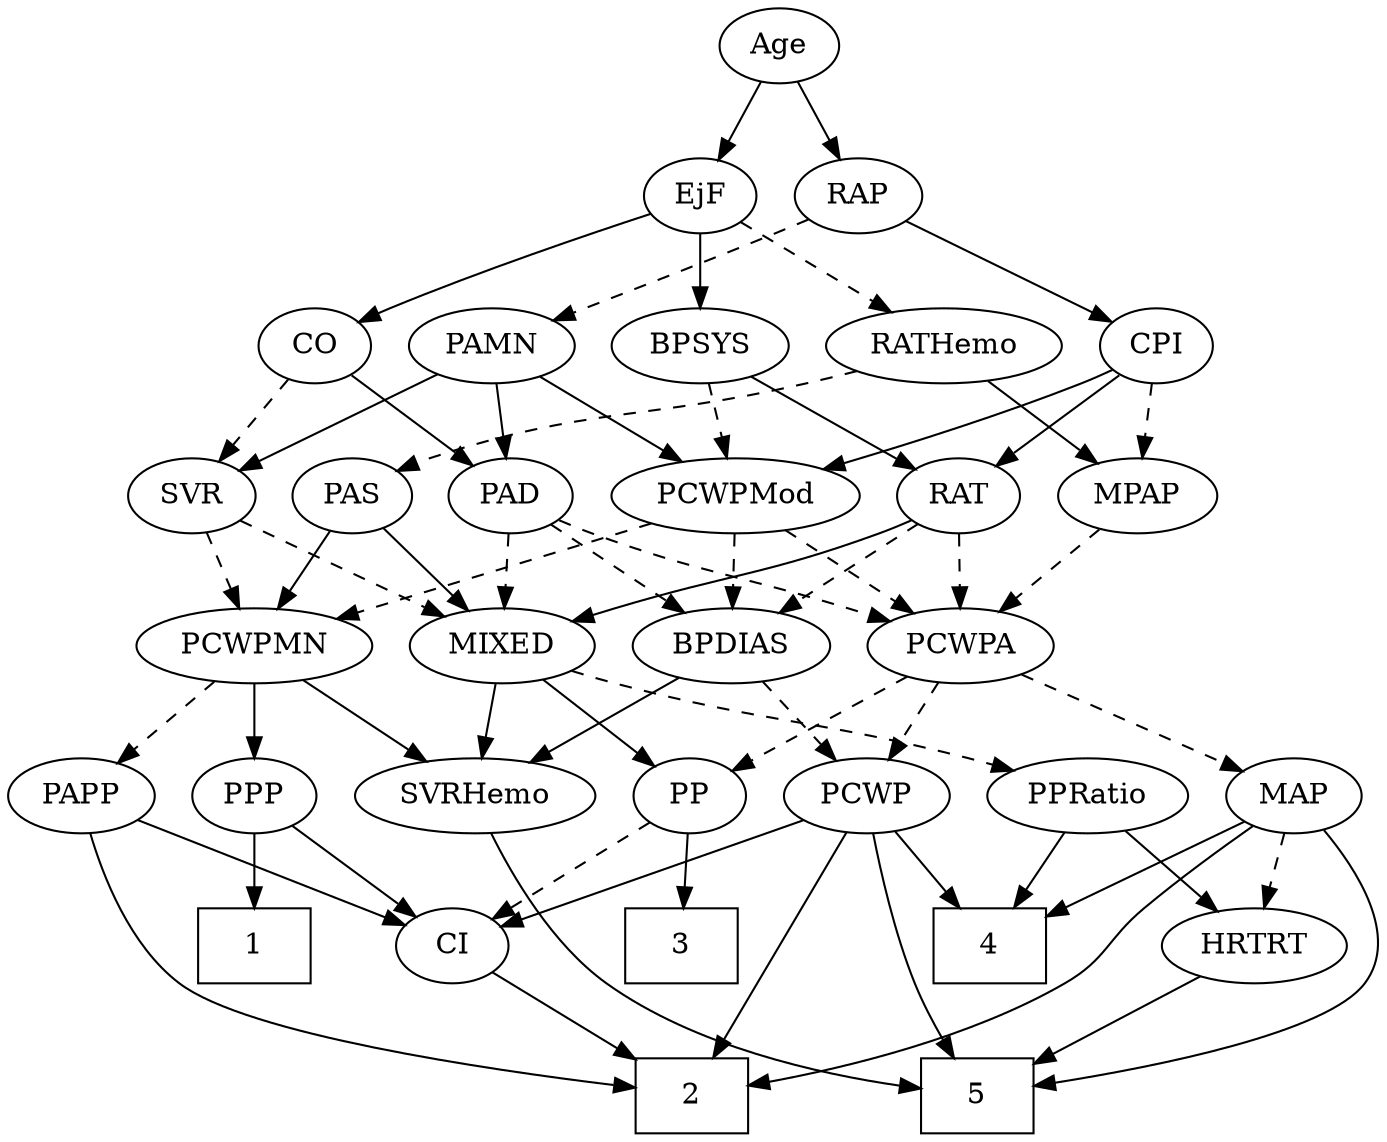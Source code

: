 strict digraph {
	graph [bb="0,0,614.81,540"];
	node [label="\N"];
	1	[height=0.5,
		pos="106.85,90",
		shape=box,
		width=0.75];
	2	[height=0.5,
		pos="293.85,18",
		shape=box,
		width=0.75];
	3	[height=0.5,
		pos="288.85,90",
		shape=box,
		width=0.75];
	4	[height=0.5,
		pos="436.85,90",
		shape=box,
		width=0.75];
	5	[height=0.5,
		pos="430.85,18",
		shape=box,
		width=0.75];
	Age	[height=0.5,
		pos="341.85,522",
		width=0.75];
	EjF	[height=0.5,
		pos="305.85,450",
		width=0.75];
	Age -> EjF	[pos="e,314.15,467.15 333.5,504.76 329.14,496.28 323.7,485.71 318.81,476.2",
		style=solid];
	RAP	[height=0.5,
		pos="378.85,450",
		width=0.77632];
	Age -> RAP	[pos="e,370.31,467.15 350.43,504.76 354.91,496.28 360.5,485.71 365.53,476.2",
		style=solid];
	BPSYS	[height=0.5,
		pos="305.85,378",
		width=1.0471];
	EjF -> BPSYS	[pos="e,305.85,396.1 305.85,431.7 305.85,423.98 305.85,414.71 305.85,406.11",
		style=solid];
	CO	[height=0.5,
		pos="132.85,378",
		width=0.75];
	EjF -> CO	[pos="e,154.05,389.32 282.37,440.5 254.92,430.44 208.22,412.89 168.85,396 167.04,395.22 165.18,394.41 163.32,393.58",
		style=solid];
	RATHemo	[height=0.5,
		pos="410.85,378",
		width=1.3721];
	EjF -> RATHemo	[pos="e,388.22,394.09 324.62,436.49 339.93,426.28 361.87,411.65 379.79,399.7",
		style=dashed];
	PAMN	[height=0.5,
		pos="213.85,378",
		width=1.011];
	RAP -> PAMN	[pos="e,241.44,390.07 356.6,438.61 351.76,436.4 346.64,434.09 341.85,432 311.36,418.69 276.44,404.29 250.79,393.86",
		style=dashed];
	CPI	[height=0.5,
		pos="504.85,378",
		width=0.75];
	RAP -> CPI	[pos="e,484.75,390.17 399.37,437.6 420.18,426.04 452.56,408.05 475.95,395.05",
		style=solid];
	MIXED	[height=0.5,
		pos="216.85,234",
		width=1.1193];
	SVRHemo	[height=0.5,
		pos="203.85,162",
		width=1.3902];
	MIXED -> SVRHemo	[pos="e,207.06,180.28 213.7,216.05 212.27,208.35 210.54,199.03 208.93,190.36",
		style=solid];
	PP	[height=0.5,
		pos="298.85,162",
		width=0.75];
	MIXED -> PP	[pos="e,282.76,176.74 234.64,217.81 246.5,207.69 262.22,194.27 275.14,183.24",
		style=solid];
	PPRatio	[height=0.5,
		pos="471.85,162",
		width=1.1013];
	MIXED -> PPRatio	[pos="e,441.95,173.94 247.37,222.08 253.77,219.94 260.5,217.81 266.85,216 335.29,196.52 354.47,199.69 422.85,180 425.96,179.1 429.17,178.12 \
432.38,177.1",
		style=dashed];
	MPAP	[height=0.5,
		pos="497.85,306",
		width=0.97491];
	PCWPA	[height=0.5,
		pos="419.85,234",
		width=1.1555];
	MPAP -> PCWPA	[pos="e,437.01,250.4 480.92,289.81 470.26,280.25 456.32,267.74 444.45,257.08",
		style=dashed];
	RAT	[height=0.5,
		pos="417.85,306",
		width=0.75827];
	BPSYS -> RAT	[pos="e,398.75,318.94 327.97,363.17 345.81,352.03 370.98,336.29 390.15,324.31",
		style=solid];
	PCWPMod	[height=0.5,
		pos="320.85,306",
		width=1.4443];
	BPSYS -> PCWPMod	[pos="e,317.15,324.28 309.48,360.05 311.15,352.26 313.17,342.82 315.04,334.08",
		style=dashed];
	PAD	[height=0.5,
		pos="221.85,306",
		width=0.79437];
	PAD -> MIXED	[pos="e,218.07,252.1 220.61,287.7 220.06,279.98 219.4,270.71 218.78,262.11",
		style=dashed];
	PAD -> PCWPA	[pos="e,388.02,245.62 244.19,294.55 249.3,292.29 254.73,289.99 259.85,288 307.42,269.56 320.42,268.07 368.85,252 371.95,250.97 375.15,\
249.91 378.38,248.83",
		style=dashed];
	BPDIAS	[height=0.5,
		pos="317.85,234",
		width=1.1735];
	PAD -> BPDIAS	[pos="e,297.54,249.8 239.9,291.83 253.74,281.74 273.11,267.62 289.08,255.98",
		style=dashed];
	CO -> PAD	[pos="e,204.57,320.58 149.59,363.83 162.84,353.41 181.57,338.68 196.64,326.83",
		style=solid];
	SVR	[height=0.5,
		pos="74.847,306",
		width=0.77632];
	CO -> SVR	[pos="e,87.408,322.16 120.26,361.81 112.59,352.55 102.62,340.52 93.982,330.09",
		style=dashed];
	PAS	[height=0.5,
		pos="147.85,306",
		width=0.75];
	PAS -> MIXED	[pos="e,201.13,250.95 162.14,290.5 171.29,281.22 183.37,268.97 193.84,258.34",
		style=solid];
	PCWPMN	[height=0.5,
		pos="108.85,234",
		width=1.3902];
	PAS -> PCWPMN	[pos="e,118.39,252.12 138.8,288.76 134.21,280.53 128.52,270.32 123.34,261.02",
		style=solid];
	PAMN -> PAD	[pos="e,219.89,324.1 215.82,359.7 216.71,351.98 217.77,342.71 218.75,334.11",
		style=solid];
	PAMN -> SVR	[pos="e,96.396,317.85 189.32,364.65 165.96,352.88 130.72,335.14 105.52,322.45",
		style=solid];
	PAMN -> PCWPMod	[pos="e,297.52,322.26 234.99,363.17 250.34,353.13 271.38,339.36 288.8,327.97",
		style=solid];
	RATHemo -> MPAP	[pos="e,479.67,321.63 430.59,361.12 442.79,351.29 458.6,338.58 471.82,327.94",
		style=solid];
	RATHemo -> PAS	[pos="e,168.45,317.73 374.14,365.79 367.1,363.77 359.77,361.75 352.85,360 278.39,341.19 256.61,348.56 183.85,324 181.93,323.35 179.98,\
322.63 178.04,321.86",
		style=dashed];
	CPI -> MPAP	[pos="e,499.56,324.1 503.12,359.7 502.35,351.98 501.42,342.71 500.56,334.11",
		style=dashed];
	CPI -> RAT	[pos="e,434.57,320.46 488.07,363.5 475.19,353.14 457.21,338.67 442.67,326.97",
		style=solid];
	CPI -> PCWPMod	[pos="e,357.41,318.99 483.68,366.59 478.85,364.32 473.7,362.01 468.85,360 435.2,346.07 396.43,332.27 367.01,322.24",
		style=solid];
	RAT -> MIXED	[pos="e,247.75,245.64 396.74,294.44 391.9,292.19 386.74,289.91 381.85,288 331.96,268.52 317.76,268.62 266.85,252 263.75,250.99 260.56,\
249.93 257.34,248.86",
		style=solid];
	RAT -> PCWPA	[pos="e,419.36,252.1 418.34,287.7 418.56,279.98 418.83,270.71 419.07,262.11",
		style=dashed];
	RAT -> BPDIAS	[pos="e,338.84,249.7 399.51,292.16 384.91,281.94 364.2,267.44 347.29,255.61",
		style=dashed];
	SVR -> MIXED	[pos="e,190.73,247.88 96.414,294.37 119.04,283.22 154.96,265.51 181.69,252.33",
		style=dashed];
	SVR -> PCWPMN	[pos="e,100.61,251.96 82.905,288.41 86.869,280.25 91.74,270.22 96.187,261.07",
		style=dashed];
	PCWPMod -> PCWPA	[pos="e,398.95,249.77 342.82,289.46 356.82,279.57 375.13,266.62 390.38,255.83",
		style=dashed];
	PCWPMod -> PCWPMN	[pos="e,144.46,246.76 284.4,292.97 248.28,281.04 192.86,262.74 153.97,249.9",
		style=dashed];
	PCWPMod -> BPDIAS	[pos="e,318.58,252.1 320.11,287.7 319.78,279.98 319.38,270.71 319.01,262.11",
		style=dashed];
	MAP	[height=0.5,
		pos="559.85,162",
		width=0.84854];
	PCWPA -> MAP	[pos="e,537.33,174.26 446.18,219.83 469.5,208.17 503.58,191.13 528.34,178.75",
		style=dashed];
	PCWPA -> PP	[pos="e,318.7,174.49 395.94,219.17 376.26,207.79 348.31,191.62 327.45,179.55",
		style=dashed];
	PCWP	[height=0.5,
		pos="378.85,162",
		width=0.97491];
	PCWPA -> PCWP	[pos="e,388.49,179.47 410.13,216.41 405.23,208.04 399.18,197.71 393.71,188.37",
		style=dashed];
	PCWPMN -> SVRHemo	[pos="e,182.82,178.49 129.93,217.46 143.09,207.77 160.22,195.15 174.67,184.5",
		style=solid];
	PPP	[height=0.5,
		pos="108.85,162",
		width=0.75];
	PCWPMN -> PPP	[pos="e,108.85,180.1 108.85,215.7 108.85,207.98 108.85,198.71 108.85,190.11",
		style=solid];
	PAPP	[height=0.5,
		pos="31.847,162",
		width=0.88464];
	PCWPMN -> PAPP	[pos="e,47.938,177.63 91.375,217.12 80.775,207.48 67.109,195.06 55.544,184.54",
		style=dashed];
	SVRHemo -> 5	[pos="e,403.79,24.426 208.82,143.99 215.55,123.89 229.5,90.819 252.85,72 274.61,54.457 348.55,36.365 394,26.515",
		style=solid];
	BPDIAS -> SVRHemo	[pos="e,228.06,177.87 294.78,218.83 278.12,208.6 255.37,194.64 236.8,183.23",
		style=solid];
	BPDIAS -> PCWP	[pos="e,365.2,178.67 332,216.76 339.88,207.71 349.84,196.29 358.55,186.3",
		style=dashed];
	MAP -> 2	[pos="e,321.05,22.667 545.82,145.84 523.48,121.82 481.45,77.186 472.85,72 428.19,45.09 368.97,31.071 331.13,24.369",
		style=solid];
	MAP -> 4	[pos="e,464.18,106.55 538.7,148.97 520.67,138.71 494.36,123.73 472.99,111.57",
		style=solid];
	MAP -> 5	[pos="e,458.02,23.089 577.36,147.03 597.96,128.88 627.19,96.604 608.85,72 592,49.41 515.19,32.961 468.14,24.798",
		style=solid];
	HRTRT	[height=0.5,
		pos="559.85,90",
		width=1.1013];
	MAP -> HRTRT	[pos="e,559.85,108.1 559.85,143.7 559.85,135.98 559.85,126.71 559.85,118.11",
		style=dashed];
	PP -> 3	[pos="e,291.32,108.28 296.43,144.05 295.33,136.35 293.99,127.03 292.76,118.36",
		style=solid];
	CI	[height=0.5,
		pos="178.85,90",
		width=0.75];
	PP -> CI	[pos="e,198.69,102.58 279.03,149.44 259.58,138.09 229.69,120.66 207.62,107.78",
		style=dashed];
	PPP -> 1	[pos="e,107.34,108.1 108.35,143.7 108.13,135.98 107.87,126.71 107.62,118.11",
		style=solid];
	PPP -> CI	[pos="e,164.36,105.49 123.35,146.5 133.11,136.73 146.16,123.69 157.15,112.7",
		style=solid];
	PPRatio -> 4	[pos="e,445.48,108.28 463.37,144.05 459.35,136.01 454.45,126.2 449.96,117.23",
		style=solid];
	PPRatio -> HRTRT	[pos="e,541.09,105.92 490.94,145.81 503.25,136.02 519.43,123.15 533.02,112.34",
		style=solid];
	PCWP -> 2	[pos="e,304.23,36.346 368.93,144.43 354.31,120.01 326.83,74.101 309.48,45.114",
		style=solid];
	PCWP -> 4	[pos="e,422.52,108.29 392.01,145.12 399.11,136.54 408.04,125.77 416.06,116.09",
		style=solid];
	PCWP -> 5	[pos="e,419.6,36.069 381.65,143.84 384.96,125.6 391.26,96.106 400.85,72 404.52,62.765 409.54,53.167 414.43,44.716",
		style=solid];
	PCWP -> CI	[pos="e,202.74,98.778 351.92,150.39 346.3,148.24 340.39,146.01 334.85,144 292.87,128.77 244.08,112.41 212.4,101.95",
		style=solid];
	CI -> 2	[pos="e,266.78,35.478 198.1,77.284 214.4,67.361 238.21,52.868 258,40.817",
		style=solid];
	PAPP -> 2	[pos="e,266.8,18.083 34.64,143.84 38.857,123.59 48.831,90.378 70.847,72 124.21,27.455 208.58,19.024 256.79,18.162",
		style=solid];
	PAPP -> CI	[pos="e,157.2,101.31 55.465,149.75 80.585,137.79 120.42,118.82 148,105.69",
		style=solid];
	HRTRT -> 5	[pos="e,458,33.734 535.28,75.669 515.96,65.187 488.77,50.429 466.97,38.602",
		style=solid];
}
